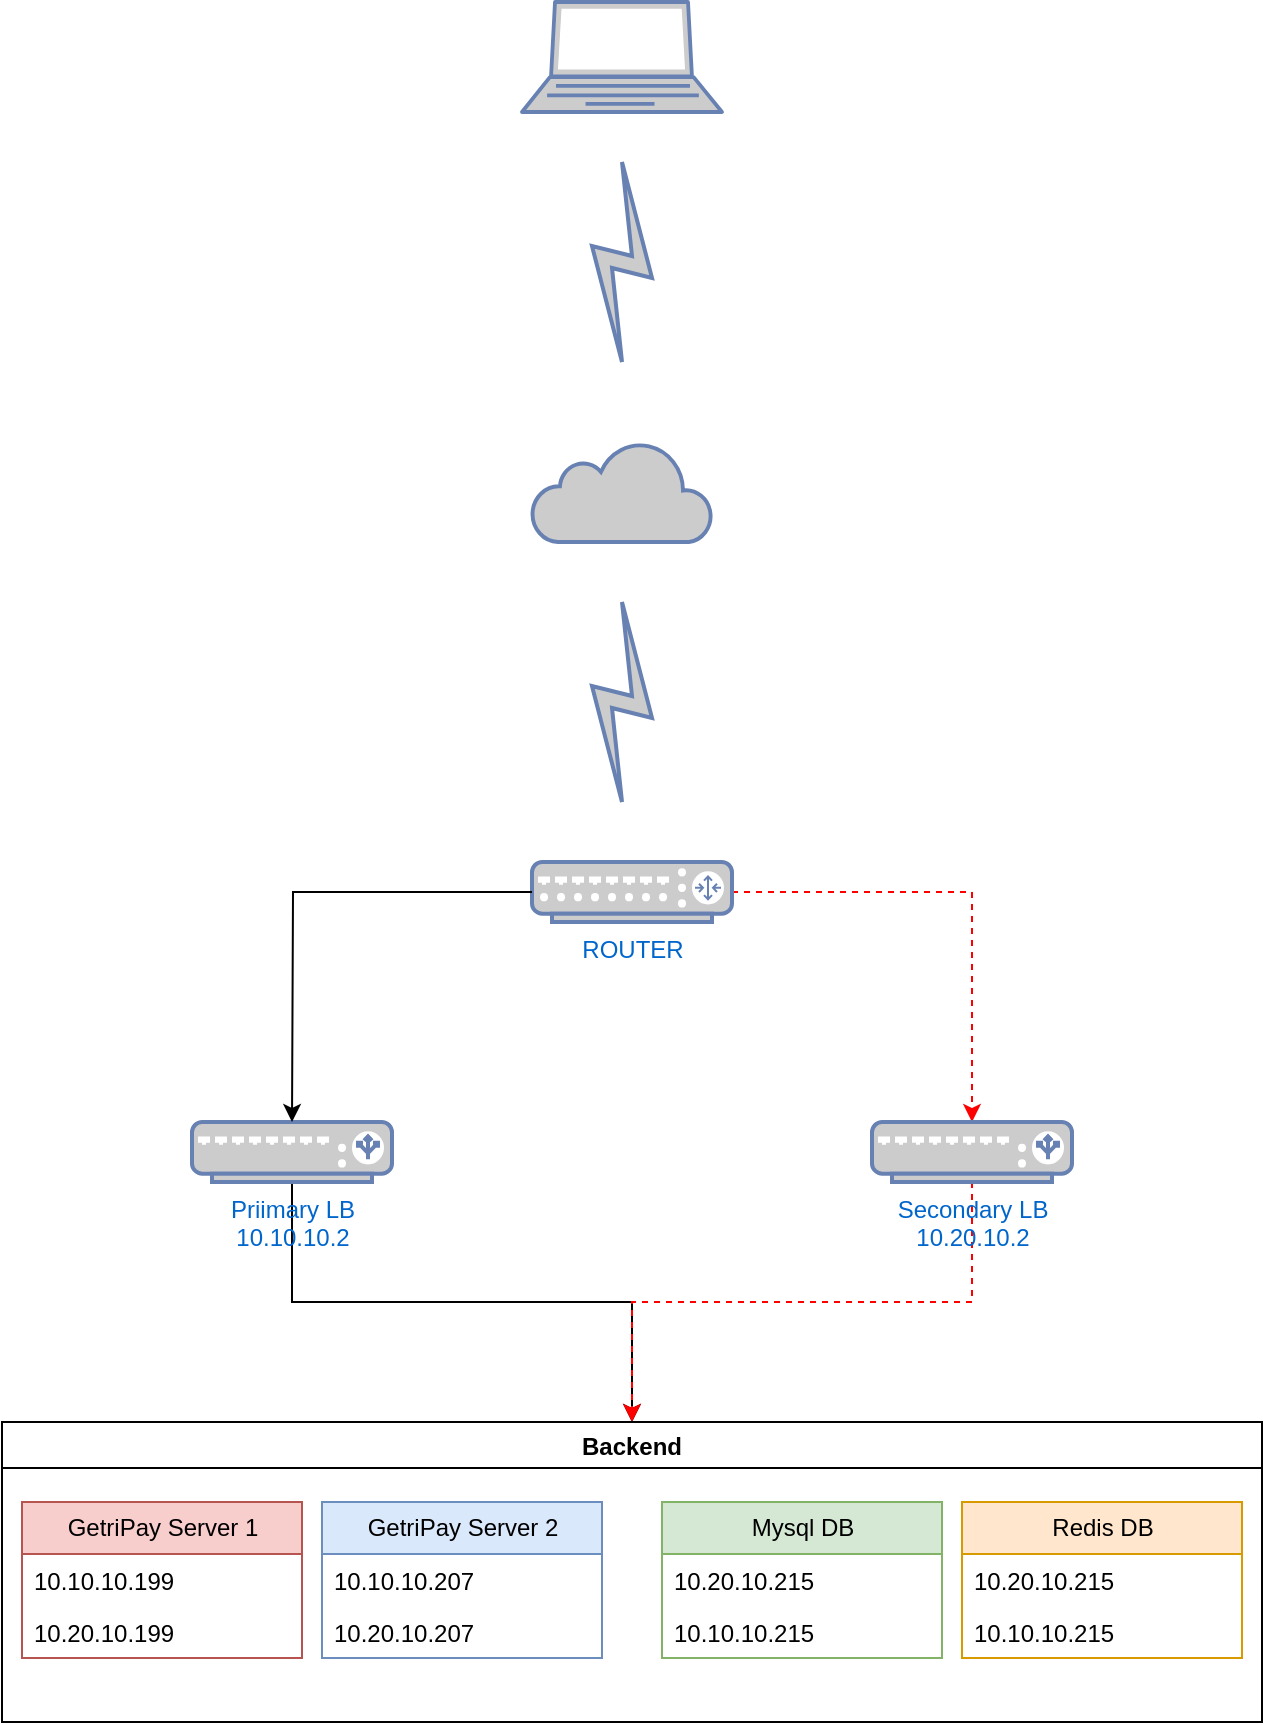 <mxfile version="24.8.4">
  <diagram name="Page-1" id="R38DFTL70YxCnxAKMmK_">
    <mxGraphModel dx="1434" dy="1851" grid="1" gridSize="10" guides="1" tooltips="1" connect="1" arrows="1" fold="1" page="1" pageScale="1" pageWidth="850" pageHeight="1100" math="0" shadow="0">
      <root>
        <mxCell id="0" />
        <mxCell id="1" parent="0" />
        <mxCell id="9mEMTc3M4Qk1z0OzVY7i-1" value="" style="fontColor=#0066CC;verticalAlign=top;verticalLabelPosition=bottom;labelPosition=center;align=center;html=1;outlineConnect=0;fillColor=#CCCCCC;strokeColor=#6881B3;gradientColor=none;gradientDirection=north;strokeWidth=2;shape=mxgraph.networks.comm_link;" parent="1" vertex="1">
          <mxGeometry x="390" y="80" width="30" height="100" as="geometry" />
        </mxCell>
        <mxCell id="9mEMTc3M4Qk1z0OzVY7i-2" value="" style="html=1;outlineConnect=0;fillColor=#CCCCCC;strokeColor=#6881B3;gradientColor=none;gradientDirection=north;strokeWidth=2;shape=mxgraph.networks.cloud;fontColor=#ffffff;" parent="1" vertex="1">
          <mxGeometry x="360" y="220" width="90" height="50" as="geometry" />
        </mxCell>
        <mxCell id="9mEMTc3M4Qk1z0OzVY7i-4" value="" style="fontColor=#0066CC;verticalAlign=top;verticalLabelPosition=bottom;labelPosition=center;align=center;html=1;outlineConnect=0;fillColor=#CCCCCC;strokeColor=#6881B3;gradientColor=none;gradientDirection=north;strokeWidth=2;shape=mxgraph.networks.comm_link;" parent="1" vertex="1">
          <mxGeometry x="390" y="300" width="30" height="100" as="geometry" />
        </mxCell>
        <mxCell id="9mEMTc3M4Qk1z0OzVY7i-9" style="edgeStyle=orthogonalEdgeStyle;rounded=0;orthogonalLoop=1;jettySize=auto;html=1;exitX=1;exitY=0.5;exitDx=0;exitDy=0;exitPerimeter=0;dashed=1;strokeColor=#ff0000;" parent="1" source="9mEMTc3M4Qk1z0OzVY7i-5" target="9mEMTc3M4Qk1z0OzVY7i-7" edge="1">
          <mxGeometry relative="1" as="geometry" />
        </mxCell>
        <mxCell id="9mEMTc3M4Qk1z0OzVY7i-5" value="ROUTER" style="fontColor=#0066CC;verticalAlign=top;verticalLabelPosition=bottom;labelPosition=center;align=center;html=1;outlineConnect=0;fillColor=#CCCCCC;strokeColor=#6881B3;gradientColor=none;gradientDirection=north;strokeWidth=2;shape=mxgraph.networks.router;" parent="1" vertex="1">
          <mxGeometry x="360" y="430" width="100" height="30" as="geometry" />
        </mxCell>
        <mxCell id="9mEMTc3M4Qk1z0OzVY7i-30" style="edgeStyle=orthogonalEdgeStyle;rounded=0;orthogonalLoop=1;jettySize=auto;html=1;" parent="1" source="9mEMTc3M4Qk1z0OzVY7i-6" target="9mEMTc3M4Qk1z0OzVY7i-26" edge="1">
          <mxGeometry relative="1" as="geometry" />
        </mxCell>
        <mxCell id="9mEMTc3M4Qk1z0OzVY7i-6" value="&lt;div&gt;Priimary LB&lt;/div&gt;&lt;div&gt;10.10.10.2&lt;/div&gt;" style="fontColor=#0066CC;verticalAlign=top;verticalLabelPosition=bottom;labelPosition=center;align=center;html=1;outlineConnect=0;fillColor=#CCCCCC;strokeColor=#6881B3;gradientColor=none;gradientDirection=north;strokeWidth=2;shape=mxgraph.networks.load_balancer;" parent="1" vertex="1">
          <mxGeometry x="190" y="560" width="100" height="30" as="geometry" />
        </mxCell>
        <mxCell id="9mEMTc3M4Qk1z0OzVY7i-31" style="edgeStyle=orthogonalEdgeStyle;rounded=0;orthogonalLoop=1;jettySize=auto;html=1;entryX=0.5;entryY=0;entryDx=0;entryDy=0;dashed=1;strokeColor=#FF0000;" parent="1" source="9mEMTc3M4Qk1z0OzVY7i-7" target="9mEMTc3M4Qk1z0OzVY7i-26" edge="1">
          <mxGeometry relative="1" as="geometry">
            <mxPoint x="550" y="670" as="targetPoint" />
          </mxGeometry>
        </mxCell>
        <mxCell id="9mEMTc3M4Qk1z0OzVY7i-7" value="&lt;div&gt;Secondary LB&lt;/div&gt;&lt;div&gt;10.20.10.2&lt;/div&gt;" style="fontColor=#0066CC;verticalAlign=top;verticalLabelPosition=bottom;labelPosition=center;align=center;html=1;outlineConnect=0;fillColor=#CCCCCC;strokeColor=#6881B3;gradientColor=none;gradientDirection=north;strokeWidth=2;shape=mxgraph.networks.load_balancer;" parent="1" vertex="1">
          <mxGeometry x="530" y="560" width="100" height="30" as="geometry" />
        </mxCell>
        <mxCell id="9mEMTc3M4Qk1z0OzVY7i-8" style="edgeStyle=orthogonalEdgeStyle;rounded=0;orthogonalLoop=1;jettySize=auto;html=1;" parent="1" source="9mEMTc3M4Qk1z0OzVY7i-5" edge="1">
          <mxGeometry relative="1" as="geometry">
            <mxPoint x="240" y="560" as="targetPoint" />
          </mxGeometry>
        </mxCell>
        <mxCell id="9mEMTc3M4Qk1z0OzVY7i-26" value="Backend" style="swimlane;" parent="1" vertex="1">
          <mxGeometry x="95" y="710" width="630" height="150" as="geometry" />
        </mxCell>
        <mxCell id="9mEMTc3M4Qk1z0OzVY7i-16" value="GetriPay Server 1" style="swimlane;fontStyle=0;childLayout=stackLayout;horizontal=1;startSize=26;fillColor=#f8cecc;horizontalStack=0;resizeParent=1;resizeParentMax=0;resizeLast=0;collapsible=1;marginBottom=0;html=1;strokeColor=#b85450;" parent="9mEMTc3M4Qk1z0OzVY7i-26" vertex="1">
          <mxGeometry x="10" y="40" width="140" height="78" as="geometry" />
        </mxCell>
        <mxCell id="9mEMTc3M4Qk1z0OzVY7i-17" value="10.10.10.199" style="text;strokeColor=none;fillColor=none;align=left;verticalAlign=top;spacingLeft=4;spacingRight=4;overflow=hidden;rotatable=0;points=[[0,0.5],[1,0.5]];portConstraint=eastwest;whiteSpace=wrap;html=1;" parent="9mEMTc3M4Qk1z0OzVY7i-16" vertex="1">
          <mxGeometry y="26" width="140" height="26" as="geometry" />
        </mxCell>
        <mxCell id="9mEMTc3M4Qk1z0OzVY7i-18" value="10.20.10.199" style="text;strokeColor=none;fillColor=none;align=left;verticalAlign=top;spacingLeft=4;spacingRight=4;overflow=hidden;rotatable=0;points=[[0,0.5],[1,0.5]];portConstraint=eastwest;whiteSpace=wrap;html=1;" parent="9mEMTc3M4Qk1z0OzVY7i-16" vertex="1">
          <mxGeometry y="52" width="140" height="26" as="geometry" />
        </mxCell>
        <mxCell id="9mEMTc3M4Qk1z0OzVY7i-20" value="GetriPay Server 2" style="swimlane;fontStyle=0;childLayout=stackLayout;horizontal=1;startSize=26;fillColor=#dae8fc;horizontalStack=0;resizeParent=1;resizeParentMax=0;resizeLast=0;collapsible=1;marginBottom=0;html=1;strokeColor=#6c8ebf;" parent="9mEMTc3M4Qk1z0OzVY7i-26" vertex="1">
          <mxGeometry x="160" y="40" width="140" height="78" as="geometry" />
        </mxCell>
        <mxCell id="9mEMTc3M4Qk1z0OzVY7i-21" value="10.10.10.207" style="text;strokeColor=none;fillColor=none;align=left;verticalAlign=top;spacingLeft=4;spacingRight=4;overflow=hidden;rotatable=0;points=[[0,0.5],[1,0.5]];portConstraint=eastwest;whiteSpace=wrap;html=1;" parent="9mEMTc3M4Qk1z0OzVY7i-20" vertex="1">
          <mxGeometry y="26" width="140" height="26" as="geometry" />
        </mxCell>
        <mxCell id="9mEMTc3M4Qk1z0OzVY7i-22" value="10.20.10.207" style="text;strokeColor=none;fillColor=none;align=left;verticalAlign=top;spacingLeft=4;spacingRight=4;overflow=hidden;rotatable=0;points=[[0,0.5],[1,0.5]];portConstraint=eastwest;whiteSpace=wrap;html=1;" parent="9mEMTc3M4Qk1z0OzVY7i-20" vertex="1">
          <mxGeometry y="52" width="140" height="26" as="geometry" />
        </mxCell>
        <mxCell id="9mEMTc3M4Qk1z0OzVY7i-23" value="Mysql DB" style="swimlane;fontStyle=0;childLayout=stackLayout;horizontal=1;startSize=26;fillColor=#d5e8d4;horizontalStack=0;resizeParent=1;resizeParentMax=0;resizeLast=0;collapsible=1;marginBottom=0;html=1;strokeColor=#82b366;" parent="9mEMTc3M4Qk1z0OzVY7i-26" vertex="1">
          <mxGeometry x="330" y="40" width="140" height="78" as="geometry" />
        </mxCell>
        <mxCell id="9mEMTc3M4Qk1z0OzVY7i-25" value="&lt;div&gt;10.20.10.215&lt;/div&gt;" style="text;strokeColor=none;fillColor=none;align=left;verticalAlign=top;spacingLeft=4;spacingRight=4;overflow=hidden;rotatable=0;points=[[0,0.5],[1,0.5]];portConstraint=eastwest;whiteSpace=wrap;html=1;" parent="9mEMTc3M4Qk1z0OzVY7i-23" vertex="1">
          <mxGeometry y="26" width="140" height="26" as="geometry" />
        </mxCell>
        <mxCell id="9mEMTc3M4Qk1z0OzVY7i-24" value="10.10.10.215" style="text;strokeColor=none;fillColor=none;align=left;verticalAlign=top;spacingLeft=4;spacingRight=4;overflow=hidden;rotatable=0;points=[[0,0.5],[1,0.5]];portConstraint=eastwest;whiteSpace=wrap;html=1;" parent="9mEMTc3M4Qk1z0OzVY7i-23" vertex="1">
          <mxGeometry y="52" width="140" height="26" as="geometry" />
        </mxCell>
        <mxCell id="9mEMTc3M4Qk1z0OzVY7i-27" value="Redis DB" style="swimlane;fontStyle=0;childLayout=stackLayout;horizontal=1;startSize=26;fillColor=#ffe6cc;horizontalStack=0;resizeParent=1;resizeParentMax=0;resizeLast=0;collapsible=1;marginBottom=0;html=1;strokeColor=#d79b00;" parent="9mEMTc3M4Qk1z0OzVY7i-26" vertex="1">
          <mxGeometry x="480" y="40" width="140" height="78" as="geometry" />
        </mxCell>
        <mxCell id="9mEMTc3M4Qk1z0OzVY7i-28" value="&lt;div&gt;10.20.10.215&lt;/div&gt;" style="text;strokeColor=none;fillColor=none;align=left;verticalAlign=top;spacingLeft=4;spacingRight=4;overflow=hidden;rotatable=0;points=[[0,0.5],[1,0.5]];portConstraint=eastwest;whiteSpace=wrap;html=1;" parent="9mEMTc3M4Qk1z0OzVY7i-27" vertex="1">
          <mxGeometry y="26" width="140" height="26" as="geometry" />
        </mxCell>
        <mxCell id="9mEMTc3M4Qk1z0OzVY7i-29" value="10.10.10.215" style="text;strokeColor=none;fillColor=none;align=left;verticalAlign=top;spacingLeft=4;spacingRight=4;overflow=hidden;rotatable=0;points=[[0,0.5],[1,0.5]];portConstraint=eastwest;whiteSpace=wrap;html=1;" parent="9mEMTc3M4Qk1z0OzVY7i-27" vertex="1">
          <mxGeometry y="52" width="140" height="26" as="geometry" />
        </mxCell>
        <mxCell id="RCUtGWHDxDWGZO6-PBa--1" value="" style="fontColor=#0066CC;verticalAlign=top;verticalLabelPosition=bottom;labelPosition=center;align=center;html=1;outlineConnect=0;fillColor=#CCCCCC;strokeColor=#6881B3;gradientColor=none;gradientDirection=north;strokeWidth=2;shape=mxgraph.networks.laptop;" vertex="1" parent="1">
          <mxGeometry x="355" width="100" height="55" as="geometry" />
        </mxCell>
      </root>
    </mxGraphModel>
  </diagram>
</mxfile>
